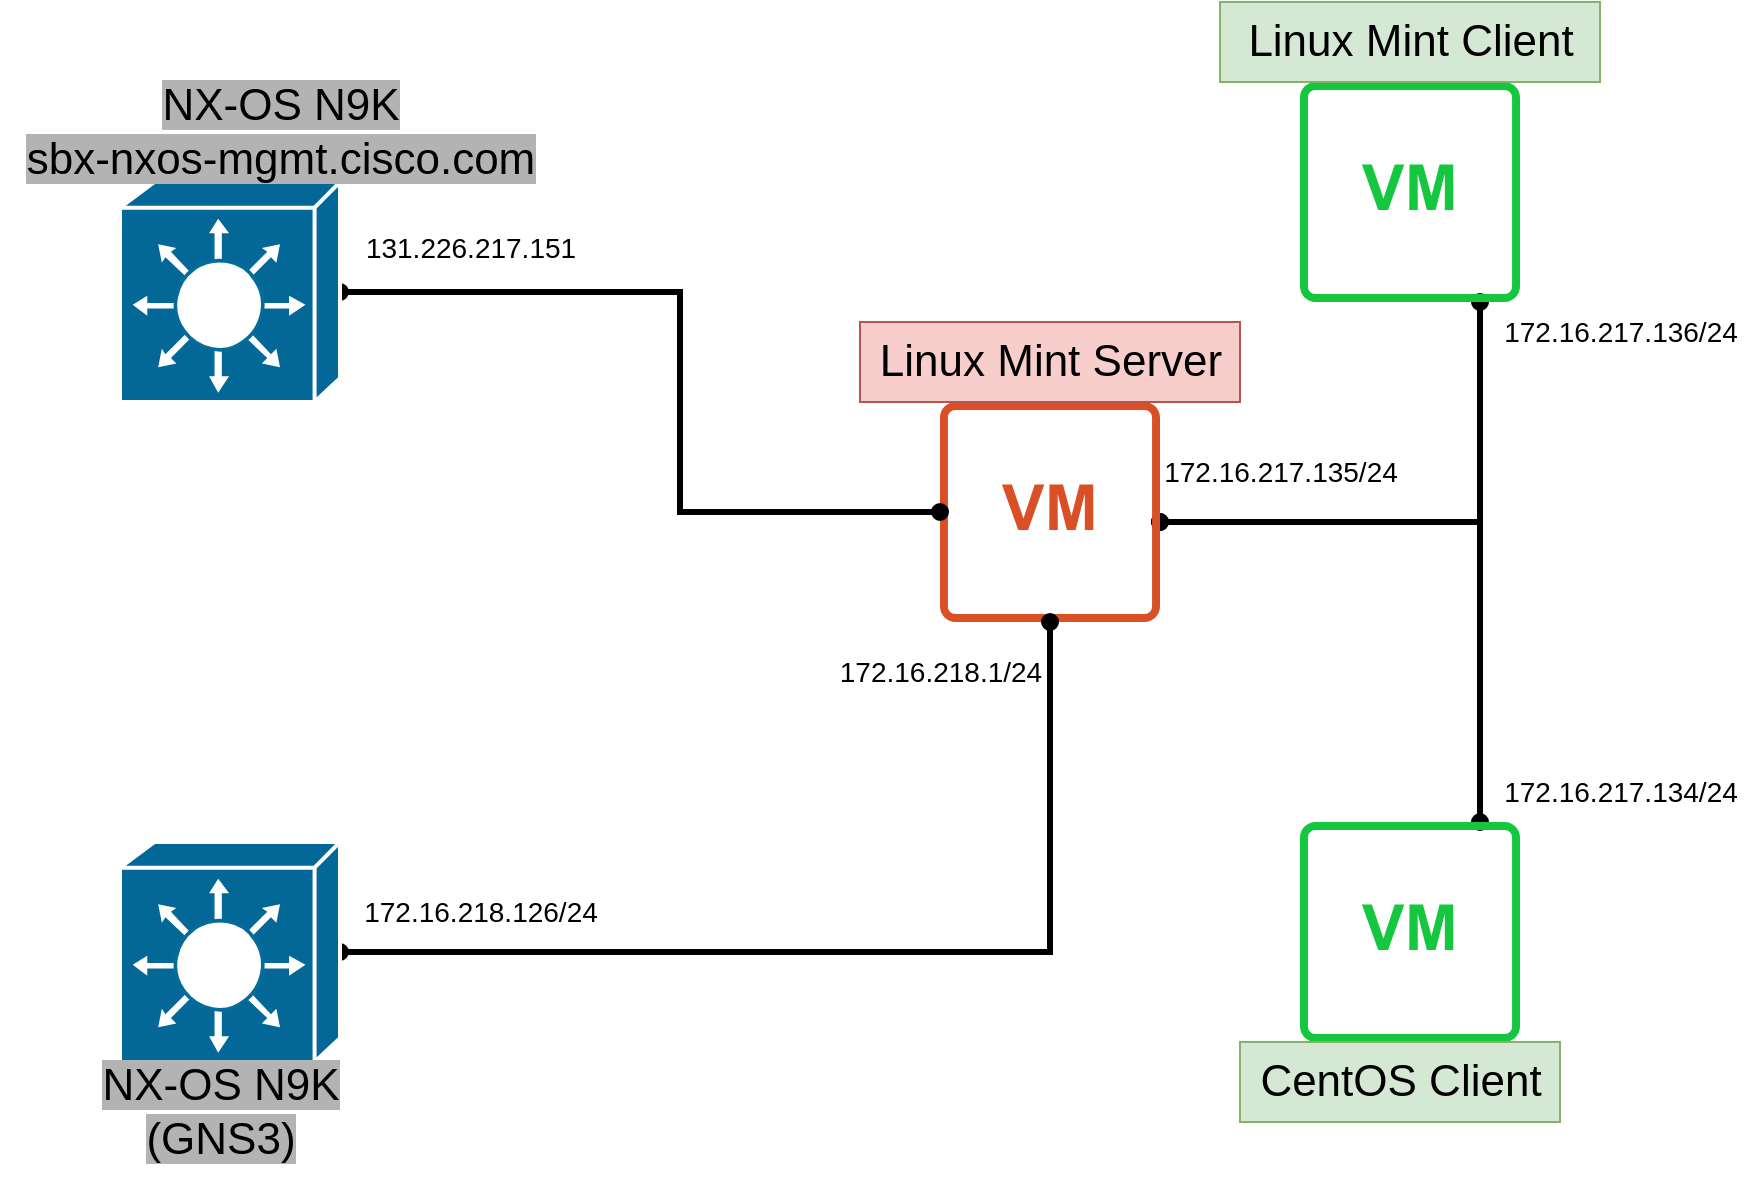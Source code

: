 <mxfile version="22.1.16" type="github">
  <diagram name="Page-1" id="c37626ed-c26b-45fb-9056-f9ebc6bb27b6">
    <mxGraphModel dx="2074" dy="1131" grid="1" gridSize="10" guides="1" tooltips="1" connect="1" arrows="1" fold="1" page="1" pageScale="1" pageWidth="1100" pageHeight="850" background="none" math="0" shadow="0">
      <root>
        <mxCell id="0" />
        <mxCell id="1" parent="0" />
        <mxCell id="5QUIOsg6C6gAUDgOOI8i-7" style="rounded=0;orthogonalLoop=1;jettySize=auto;html=1;fontSize=14;edgeStyle=orthogonalEdgeStyle;endArrow=oval;endFill=1;strokeWidth=3;startArrow=oval;startFill=1;" parent="1" source="5QUIOsg6C6gAUDgOOI8i-2" target="5QUIOsg6C6gAUDgOOI8i-3" edge="1">
          <mxGeometry relative="1" as="geometry">
            <Array as="points">
              <mxPoint x="820" y="300" />
            </Array>
          </mxGeometry>
        </mxCell>
        <mxCell id="5QUIOsg6C6gAUDgOOI8i-8" style="edgeStyle=orthogonalEdgeStyle;rounded=0;orthogonalLoop=1;jettySize=auto;html=1;endArrow=oval;endFill=1;strokeWidth=3;startArrow=oval;startFill=1;" parent="1" source="5QUIOsg6C6gAUDgOOI8i-2" target="5QUIOsg6C6gAUDgOOI8i-4" edge="1">
          <mxGeometry relative="1" as="geometry">
            <Array as="points">
              <mxPoint x="820" y="300" />
            </Array>
          </mxGeometry>
        </mxCell>
        <mxCell id="5QUIOsg6C6gAUDgOOI8i-2" value="" style="sketch=0;pointerEvents=1;shadow=0;dashed=0;html=1;strokeColor=none;fillColor=#D94F26;aspect=fixed;labelPosition=center;verticalLabelPosition=bottom;verticalAlign=top;align=center;outlineConnect=0;shape=mxgraph.vvd.virtual_machine;" parent="1" vertex="1">
          <mxGeometry x="550" y="240" width="110" height="110" as="geometry" />
        </mxCell>
        <mxCell id="5QUIOsg6C6gAUDgOOI8i-3" value="" style="sketch=0;pointerEvents=1;shadow=0;dashed=0;html=1;strokeColor=none;fillColor=#14C73F;aspect=fixed;labelPosition=center;verticalLabelPosition=bottom;verticalAlign=top;align=center;outlineConnect=0;shape=mxgraph.vvd.virtual_machine;gradientColor=none;fillStyle=auto;" parent="1" vertex="1">
          <mxGeometry x="730" y="80" width="110" height="110" as="geometry" />
        </mxCell>
        <mxCell id="5QUIOsg6C6gAUDgOOI8i-4" value="" style="sketch=0;pointerEvents=1;shadow=0;dashed=0;html=1;strokeColor=none;fillColor=#14C73F;aspect=fixed;labelPosition=center;verticalLabelPosition=bottom;verticalAlign=top;align=center;outlineConnect=0;shape=mxgraph.vvd.virtual_machine;" parent="1" vertex="1">
          <mxGeometry x="730" y="450" width="110" height="110" as="geometry" />
        </mxCell>
        <mxCell id="5QUIOsg6C6gAUDgOOI8i-5" value="Linux Mint Client" style="text;html=1;align=center;verticalAlign=middle;resizable=0;points=[];autosize=1;strokeColor=#82b366;fillColor=#d5e8d4;fontSize=22;" parent="1" vertex="1">
          <mxGeometry x="690" y="40" width="190" height="40" as="geometry" />
        </mxCell>
        <mxCell id="5QUIOsg6C6gAUDgOOI8i-6" value="CentOS Client" style="text;html=1;align=center;verticalAlign=middle;resizable=0;points=[];autosize=1;strokeColor=#82b366;fillColor=#d5e8d4;fontSize=22;" parent="1" vertex="1">
          <mxGeometry x="700" y="560" width="160" height="40" as="geometry" />
        </mxCell>
        <mxCell id="SKqrefdbE4jGRK-kVlry-1" value="&lt;font style=&quot;font-size: 14px;&quot;&gt;172.16.217.135/24&lt;/font&gt;" style="text;html=1;align=center;verticalAlign=middle;resizable=0;points=[];autosize=1;strokeColor=none;fillColor=none;strokeWidth=2;" vertex="1" parent="1">
          <mxGeometry x="650" y="260" width="140" height="30" as="geometry" />
        </mxCell>
        <mxCell id="SKqrefdbE4jGRK-kVlry-2" value="&lt;font style=&quot;font-size: 14px;&quot;&gt;172.16.217.136/24&lt;/font&gt;" style="text;html=1;align=center;verticalAlign=middle;resizable=0;points=[];autosize=1;strokeColor=none;fillColor=none;strokeWidth=2;" vertex="1" parent="1">
          <mxGeometry x="820" y="190" width="140" height="30" as="geometry" />
        </mxCell>
        <mxCell id="SKqrefdbE4jGRK-kVlry-3" value="&lt;font style=&quot;font-size: 14px;&quot;&gt;172.16.217.134/24&lt;/font&gt;" style="text;html=1;align=center;verticalAlign=middle;resizable=0;points=[];autosize=1;strokeColor=none;fillColor=none;strokeWidth=2;" vertex="1" parent="1">
          <mxGeometry x="820" y="420" width="140" height="30" as="geometry" />
        </mxCell>
        <mxCell id="SKqrefdbE4jGRK-kVlry-4" value="&lt;font style=&quot;font-size: 22px;&quot;&gt;Linux Mint Server&lt;br&gt;&lt;/font&gt;" style="text;html=1;align=center;verticalAlign=middle;resizable=0;points=[];autosize=1;strokeColor=#b85450;fillColor=#f8cecc;" vertex="1" parent="1">
          <mxGeometry x="510" y="200" width="190" height="40" as="geometry" />
        </mxCell>
        <mxCell id="SKqrefdbE4jGRK-kVlry-8" style="edgeStyle=orthogonalEdgeStyle;rounded=0;orthogonalLoop=1;jettySize=auto;html=1;strokeWidth=3;startArrow=oval;startFill=1;endArrow=oval;endFill=1;" edge="1" parent="1" source="SKqrefdbE4jGRK-kVlry-7" target="5QUIOsg6C6gAUDgOOI8i-2">
          <mxGeometry relative="1" as="geometry" />
        </mxCell>
        <mxCell id="SKqrefdbE4jGRK-kVlry-7" value="" style="shape=mxgraph.cisco.switches.layer_3_switch;sketch=0;html=1;pointerEvents=1;dashed=0;fillColor=#036897;strokeColor=#ffffff;strokeWidth=2;verticalLabelPosition=bottom;verticalAlign=top;align=center;outlineConnect=0;" vertex="1" parent="1">
          <mxGeometry x="140" y="460" width="110" height="110" as="geometry" />
        </mxCell>
        <mxCell id="SKqrefdbE4jGRK-kVlry-9" value="&lt;font style=&quot;font-size: 14px;&quot;&gt;172.16.218.126/24&lt;/font&gt;" style="text;html=1;align=center;verticalAlign=middle;resizable=0;points=[];autosize=1;strokeColor=none;fillColor=none;" vertex="1" parent="1">
          <mxGeometry x="250" y="480" width="140" height="30" as="geometry" />
        </mxCell>
        <mxCell id="SKqrefdbE4jGRK-kVlry-10" value="&lt;font data-darkreader-inline-bgcolor=&quot;&quot; style=&quot;font-size: 22px; --darkreader-inline-bgcolor: #b7aa91; background-color: rgb(179, 179, 179);&quot;&gt;NX-OS N9K &lt;br&gt;(GNS3)&lt;/font&gt;" style="text;html=1;align=center;verticalAlign=middle;resizable=0;points=[];autosize=1;strokeColor=none;fillColor=none;" vertex="1" parent="1">
          <mxGeometry x="120" y="560" width="140" height="70" as="geometry" />
        </mxCell>
        <mxCell id="SKqrefdbE4jGRK-kVlry-14" style="edgeStyle=orthogonalEdgeStyle;rounded=0;orthogonalLoop=1;jettySize=auto;html=1;strokeWidth=3;endArrow=oval;endFill=1;startArrow=oval;startFill=1;" edge="1" parent="1" source="SKqrefdbE4jGRK-kVlry-11" target="5QUIOsg6C6gAUDgOOI8i-2">
          <mxGeometry relative="1" as="geometry">
            <Array as="points">
              <mxPoint x="420" y="185" />
              <mxPoint x="420" y="295" />
            </Array>
          </mxGeometry>
        </mxCell>
        <mxCell id="SKqrefdbE4jGRK-kVlry-11" value="" style="shape=mxgraph.cisco.switches.layer_3_switch;sketch=0;html=1;pointerEvents=1;dashed=0;fillColor=#036897;strokeColor=#ffffff;strokeWidth=2;verticalLabelPosition=bottom;verticalAlign=top;align=center;outlineConnect=0;" vertex="1" parent="1">
          <mxGeometry x="140" y="130" width="110" height="110" as="geometry" />
        </mxCell>
        <mxCell id="SKqrefdbE4jGRK-kVlry-12" value="&lt;font style=&quot;font-size: 14px;&quot;&gt;172.16.218.1/24&lt;/font&gt;" style="text;html=1;align=center;verticalAlign=middle;resizable=0;points=[];autosize=1;strokeColor=none;fillColor=none;" vertex="1" parent="1">
          <mxGeometry x="490" y="360" width="120" height="30" as="geometry" />
        </mxCell>
        <mxCell id="SKqrefdbE4jGRK-kVlry-13" value="&lt;font data-darkreader-inline-bgcolor=&quot;&quot; style=&quot;font-size: 22px; --darkreader-inline-bgcolor: #b7aa91; background-color: rgb(179, 179, 179);&quot;&gt;NX-OS N9K&lt;br&gt;sbx-nxos-mgmt.cisco.com&lt;br&gt;&lt;/font&gt;" style="text;html=1;align=center;verticalAlign=middle;resizable=0;points=[];autosize=1;strokeColor=none;fillColor=none;" vertex="1" parent="1">
          <mxGeometry x="80" y="70" width="280" height="70" as="geometry" />
        </mxCell>
        <mxCell id="SKqrefdbE4jGRK-kVlry-16" value="&lt;font style=&quot;font-size: 14px;&quot;&gt;131.226.217.151&lt;/font&gt;" style="text;html=1;align=center;verticalAlign=middle;resizable=0;points=[];autosize=1;strokeColor=none;fillColor=none;" vertex="1" parent="1">
          <mxGeometry x="250" y="148" width="130" height="30" as="geometry" />
        </mxCell>
      </root>
    </mxGraphModel>
  </diagram>
</mxfile>
